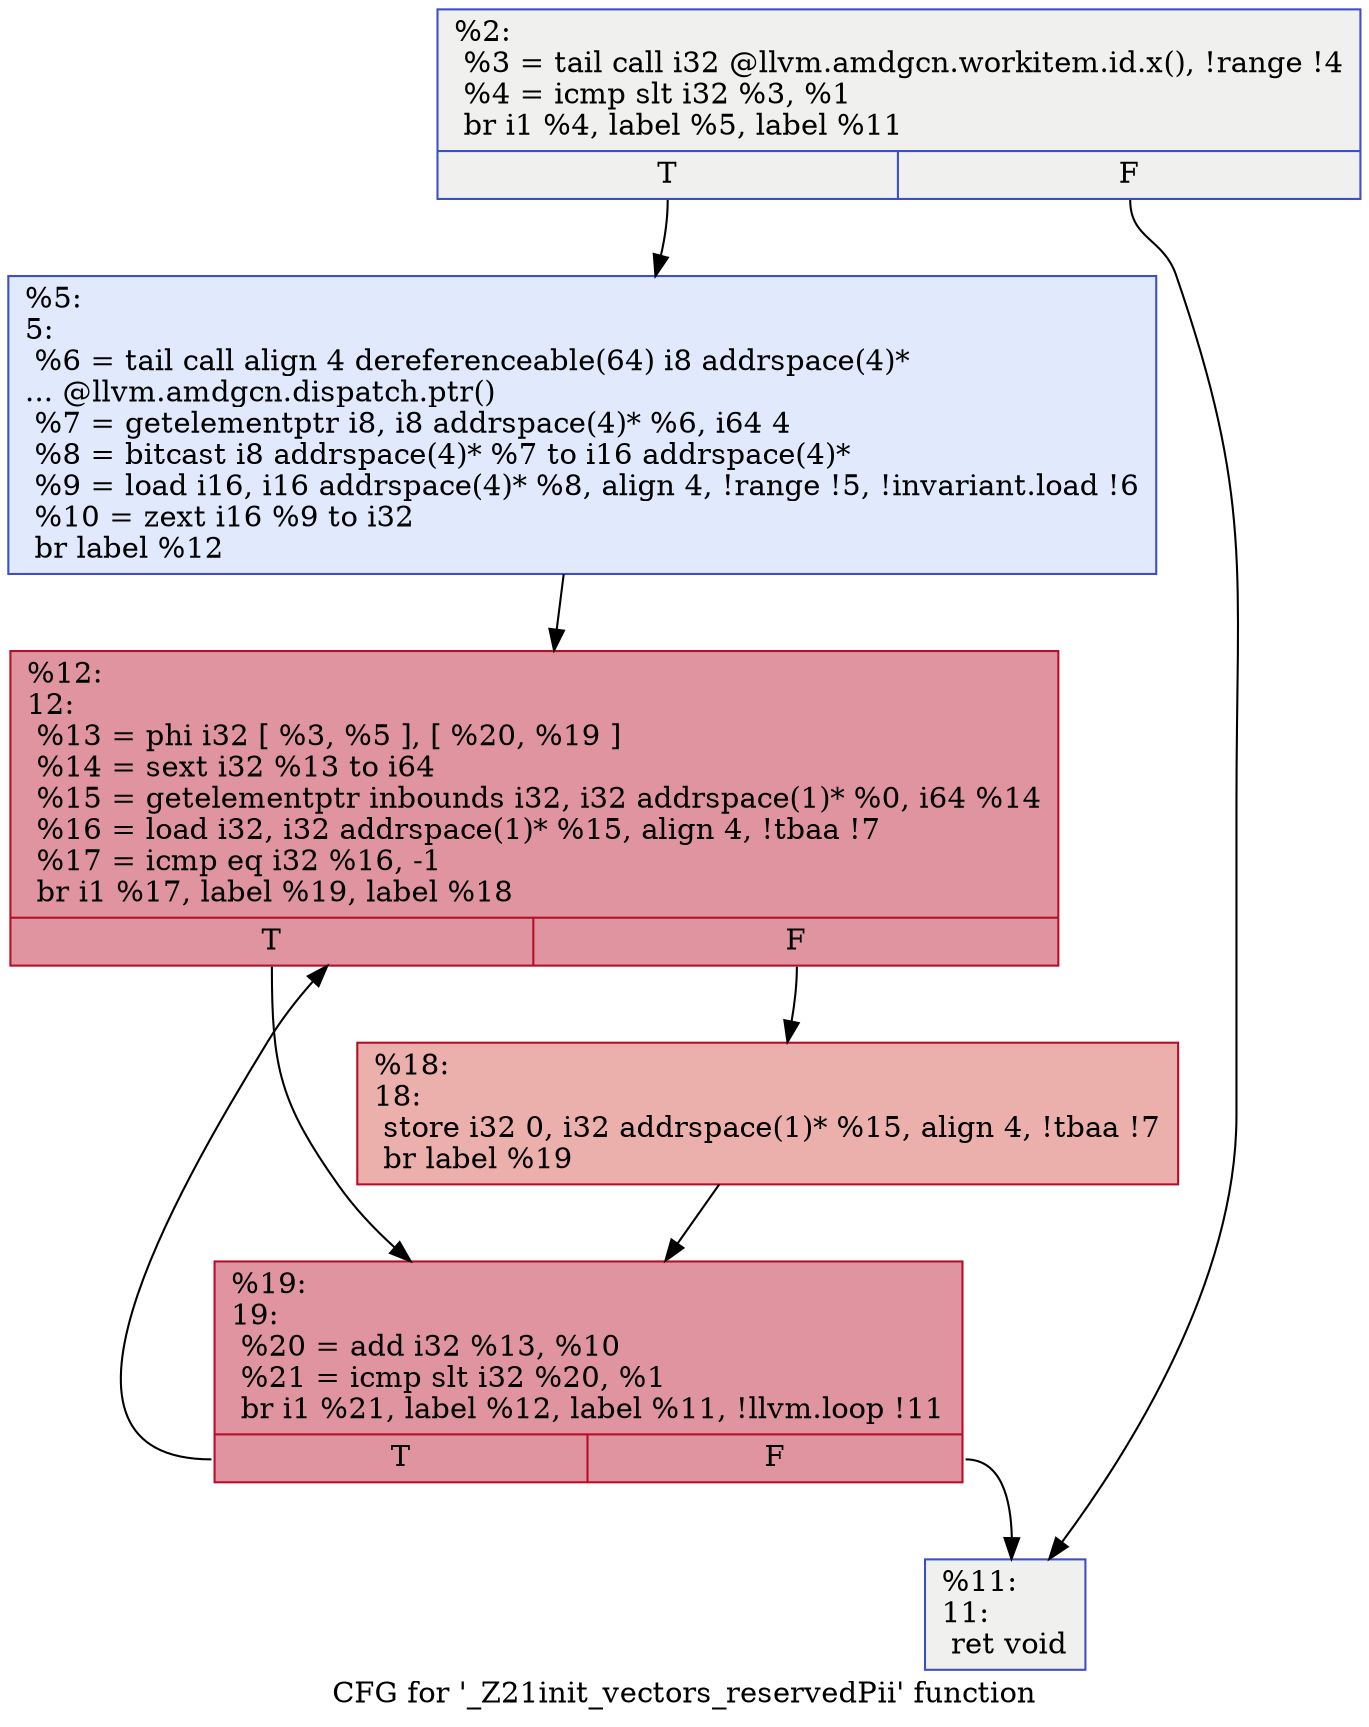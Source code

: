 digraph "CFG for '_Z21init_vectors_reservedPii' function" {
	label="CFG for '_Z21init_vectors_reservedPii' function";

	Node0x5bd6fe0 [shape=record,color="#3d50c3ff", style=filled, fillcolor="#dedcdb70",label="{%2:\l  %3 = tail call i32 @llvm.amdgcn.workitem.id.x(), !range !4\l  %4 = icmp slt i32 %3, %1\l  br i1 %4, label %5, label %11\l|{<s0>T|<s1>F}}"];
	Node0x5bd6fe0:s0 -> Node0x5bd7e50;
	Node0x5bd6fe0:s1 -> Node0x5bd7ee0;
	Node0x5bd7e50 [shape=record,color="#3d50c3ff", style=filled, fillcolor="#b9d0f970",label="{%5:\l5:                                                \l  %6 = tail call align 4 dereferenceable(64) i8 addrspace(4)*\l... @llvm.amdgcn.dispatch.ptr()\l  %7 = getelementptr i8, i8 addrspace(4)* %6, i64 4\l  %8 = bitcast i8 addrspace(4)* %7 to i16 addrspace(4)*\l  %9 = load i16, i16 addrspace(4)* %8, align 4, !range !5, !invariant.load !6\l  %10 = zext i16 %9 to i32\l  br label %12\l}"];
	Node0x5bd7e50 -> Node0x5bd7e00;
	Node0x5bd7ee0 [shape=record,color="#3d50c3ff", style=filled, fillcolor="#dedcdb70",label="{%11:\l11:                                               \l  ret void\l}"];
	Node0x5bd7e00 [shape=record,color="#b70d28ff", style=filled, fillcolor="#b70d2870",label="{%12:\l12:                                               \l  %13 = phi i32 [ %3, %5 ], [ %20, %19 ]\l  %14 = sext i32 %13 to i64\l  %15 = getelementptr inbounds i32, i32 addrspace(1)* %0, i64 %14\l  %16 = load i32, i32 addrspace(1)* %15, align 4, !tbaa !7\l  %17 = icmp eq i32 %16, -1\l  br i1 %17, label %19, label %18\l|{<s0>T|<s1>F}}"];
	Node0x5bd7e00:s0 -> Node0x5bd8e90;
	Node0x5bd7e00:s1 -> Node0x5bd9390;
	Node0x5bd9390 [shape=record,color="#b70d28ff", style=filled, fillcolor="#d24b4070",label="{%18:\l18:                                               \l  store i32 0, i32 addrspace(1)* %15, align 4, !tbaa !7\l  br label %19\l}"];
	Node0x5bd9390 -> Node0x5bd8e90;
	Node0x5bd8e90 [shape=record,color="#b70d28ff", style=filled, fillcolor="#b70d2870",label="{%19:\l19:                                               \l  %20 = add i32 %13, %10\l  %21 = icmp slt i32 %20, %1\l  br i1 %21, label %12, label %11, !llvm.loop !11\l|{<s0>T|<s1>F}}"];
	Node0x5bd8e90:s0 -> Node0x5bd7e00;
	Node0x5bd8e90:s1 -> Node0x5bd7ee0;
}
